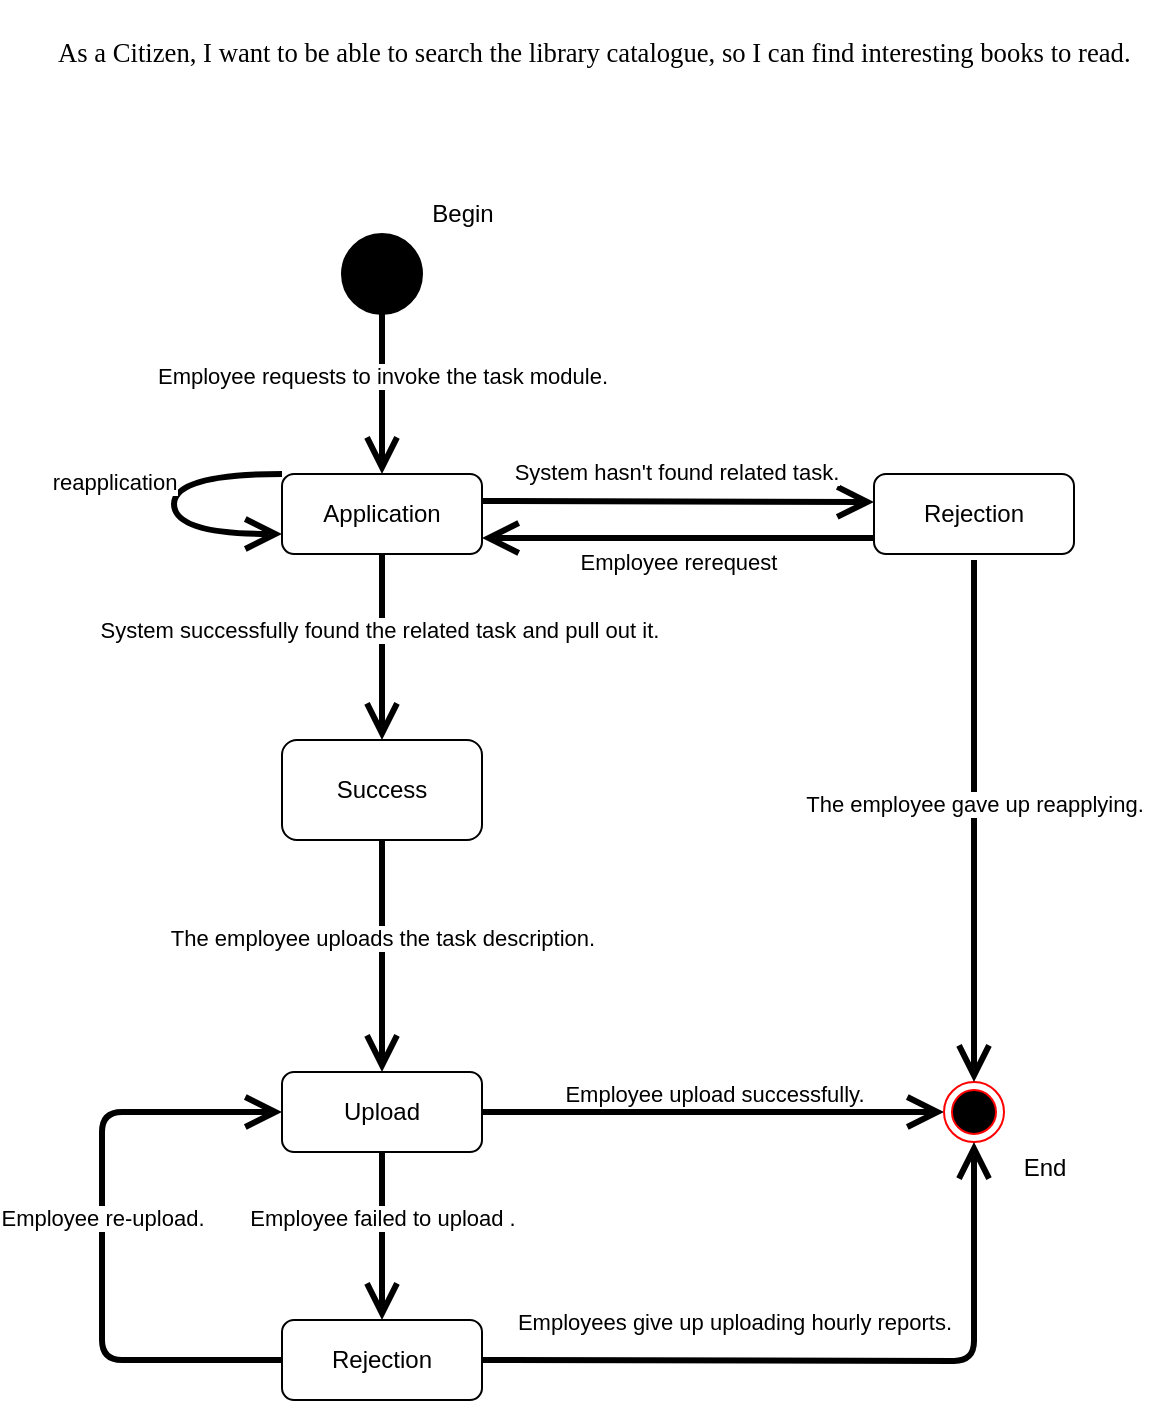 <mxfile version="13.7.9" type="device"><diagram id="3JaLZ1nHqiFGyLC40qZV" name="第 1 页"><mxGraphModel dx="754" dy="522" grid="0" gridSize="10" guides="1" tooltips="1" connect="1" arrows="1" fold="1" page="1" pageScale="1" pageWidth="827" pageHeight="1169" math="0" shadow="0"><root><mxCell id="0"/><mxCell id="1" parent="0"/><mxCell id="8XdJ35GgipmaSUKmENt5-1" value="" style="shape=ellipse;html=1;fillColor=#000000;fontSize=18;fontColor=#ffffff;" parent="1" vertex="1"><mxGeometry x="294" y="127" width="40" height="40" as="geometry"/></mxCell><mxCell id="8XdJ35GgipmaSUKmENt5-2" value="&lt;div&gt;&lt;p class=&quot;MsoNormal&quot;&gt;&lt;span style=&quot;font-family: &amp;quot;calibri&amp;quot; ; color: rgb(0 , 0 , 0) ; font-size: 10.0pt&quot;&gt;As a Citizen, I want to be able to search the library catalogue, so I can find interesting books to read.&lt;/span&gt;&lt;/p&gt;&lt;/div&gt;" style="text;whiteSpace=wrap;html=1;" parent="1" vertex="1"><mxGeometry x="150" y="10" width="550" height="70" as="geometry"/></mxCell><mxCell id="8XdJ35GgipmaSUKmENt5-3" value="Begin" style="text;html=1;align=center;verticalAlign=middle;resizable=0;points=[];autosize=1;" parent="1" vertex="1"><mxGeometry x="329" y="107" width="50" height="20" as="geometry"/></mxCell><mxCell id="8XdJ35GgipmaSUKmENt5-4" value="Application" style="shape=rect;rounded=1;html=1;whiteSpace=wrap;align=center;gradientColor=#ffffff;" parent="1" vertex="1"><mxGeometry x="264" y="247" width="100" height="40" as="geometry"/></mxCell><mxCell id="8XdJ35GgipmaSUKmENt5-5" value="Employee requests to invoke the task module." style="edgeStyle=none;html=1;endArrow=open;endSize=12;strokeWidth=3;verticalAlign=bottom;exitX=0.5;exitY=1;exitDx=0;exitDy=0;" parent="1" source="8XdJ35GgipmaSUKmENt5-1" edge="1"><mxGeometry width="160" relative="1" as="geometry"><mxPoint x="544" y="257" as="sourcePoint"/><mxPoint x="314" y="247" as="targetPoint"/></mxGeometry></mxCell><mxCell id="8XdJ35GgipmaSUKmENt5-7" value="Success" style="shape=rect;rounded=1;html=1;whiteSpace=wrap;align=center;" parent="1" vertex="1"><mxGeometry x="264" y="380" width="100" height="50" as="geometry"/></mxCell><mxCell id="8XdJ35GgipmaSUKmENt5-8" value="Upload" style="shape=rect;rounded=1;html=1;whiteSpace=wrap;align=center;" parent="1" vertex="1"><mxGeometry x="264" y="546" width="100" height="40" as="geometry"/></mxCell><mxCell id="8XdJ35GgipmaSUKmENt5-9" value="Rejection" style="shape=rect;rounded=1;html=1;whiteSpace=wrap;align=center;" parent="1" vertex="1"><mxGeometry x="264" y="670" width="100" height="40" as="geometry"/></mxCell><mxCell id="8XdJ35GgipmaSUKmENt5-10" value="System successfully found the related task and pull out it.&amp;nbsp;" style="edgeStyle=none;html=1;endArrow=open;endSize=12;strokeWidth=3;verticalAlign=bottom;exitX=0.5;exitY=1;exitDx=0;exitDy=0;" parent="1" source="8XdJ35GgipmaSUKmENt5-4" target="8XdJ35GgipmaSUKmENt5-7" edge="1"><mxGeometry width="160" relative="1" as="geometry"><mxPoint x="334" y="457" as="sourcePoint"/><mxPoint x="494" y="457" as="targetPoint"/></mxGeometry></mxCell><mxCell id="8XdJ35GgipmaSUKmENt5-11" value="The employee uploads the task description." style="edgeStyle=none;html=1;endArrow=open;endSize=12;strokeWidth=3;verticalAlign=bottom;exitX=0.5;exitY=1;exitDx=0;exitDy=0;entryX=0.5;entryY=0;entryDx=0;entryDy=0;" parent="1" source="8XdJ35GgipmaSUKmENt5-7" target="8XdJ35GgipmaSUKmENt5-8" edge="1"><mxGeometry width="160" relative="1" as="geometry"><mxPoint x="334" y="457" as="sourcePoint"/><mxPoint x="494" y="457" as="targetPoint"/></mxGeometry></mxCell><mxCell id="8XdJ35GgipmaSUKmENt5-12" value="Employee failed to upload ." style="edgeStyle=none;html=1;endArrow=open;endSize=12;strokeWidth=3;verticalAlign=bottom;exitX=0.5;exitY=1;exitDx=0;exitDy=0;entryX=0.5;entryY=0;entryDx=0;entryDy=0;" parent="1" source="8XdJ35GgipmaSUKmENt5-8" target="8XdJ35GgipmaSUKmENt5-9" edge="1"><mxGeometry width="160" relative="1" as="geometry"><mxPoint x="334" y="526" as="sourcePoint"/><mxPoint x="494" y="526" as="targetPoint"/></mxGeometry></mxCell><mxCell id="8XdJ35GgipmaSUKmENt5-13" value="Employee upload successfully." style="edgeStyle=none;html=1;endArrow=open;endSize=12;strokeWidth=3;verticalAlign=bottom;exitX=1;exitY=0.5;exitDx=0;exitDy=0;entryX=0;entryY=0.5;entryDx=0;entryDy=0;" parent="1" target="8XdJ35GgipmaSUKmENt5-26" edge="1"><mxGeometry width="160" relative="1" as="geometry"><mxPoint x="364" y="566" as="sourcePoint"/><mxPoint x="538" y="566" as="targetPoint"/></mxGeometry></mxCell><mxCell id="8XdJ35GgipmaSUKmENt5-18" value="Employee re-upload." style="edgeStyle=orthogonalEdgeStyle;html=1;endArrow=open;endSize=12;strokeWidth=3;verticalAlign=bottom;exitX=0;exitY=0.5;exitDx=0;exitDy=0;entryX=0;entryY=0.5;entryDx=0;entryDy=0;" parent="1" source="8XdJ35GgipmaSUKmENt5-9" target="8XdJ35GgipmaSUKmENt5-8" edge="1"><mxGeometry width="160" relative="1" as="geometry"><mxPoint x="254" y="526" as="sourcePoint"/><mxPoint x="414" y="526" as="targetPoint"/><Array as="points"><mxPoint x="174" y="690"/><mxPoint x="174" y="566"/></Array></mxGeometry></mxCell><mxCell id="8XdJ35GgipmaSUKmENt5-19" value="reapplication" style="edgeStyle=orthogonalEdgeStyle;html=1;endArrow=open;endSize=12;strokeWidth=3;verticalAlign=bottom;curved=1;entryX=0;entryY=0.75;entryDx=0;entryDy=0;exitX=0;exitY=0;exitDx=0;exitDy=0;" parent="1" source="8XdJ35GgipmaSUKmENt5-4" target="8XdJ35GgipmaSUKmENt5-4" edge="1"><mxGeometry x="-0.217" y="33" width="160" relative="1" as="geometry"><mxPoint x="260" y="247" as="sourcePoint"/><mxPoint x="474" y="257" as="targetPoint"/><Array as="points"><mxPoint x="210" y="247"/><mxPoint x="210" y="277"/></Array><mxPoint x="-63" y="13" as="offset"/></mxGeometry></mxCell><mxCell id="8XdJ35GgipmaSUKmENt5-21" value="End" style="text;html=1;align=center;verticalAlign=middle;resizable=0;points=[];autosize=1;" parent="1" vertex="1"><mxGeometry x="629" y="585" width="31" height="18" as="geometry"/></mxCell><mxCell id="8XdJ35GgipmaSUKmENt5-22" value="System hasn't found related task." style="edgeStyle=none;html=1;endArrow=open;endSize=12;strokeWidth=3;verticalAlign=bottom;exitX=1;exitY=0.5;exitDx=0;exitDy=0;entryX=0;entryY=0.5;entryDx=0;entryDy=0;" parent="1" edge="1"><mxGeometry x="-0.011" y="7" width="160" relative="1" as="geometry"><mxPoint x="364" y="260.5" as="sourcePoint"/><mxPoint x="560" y="261" as="targetPoint"/><mxPoint y="1" as="offset"/></mxGeometry></mxCell><mxCell id="8XdJ35GgipmaSUKmENt5-23" value="Rejection" style="shape=rect;rounded=1;html=1;whiteSpace=wrap;align=center;" parent="1" vertex="1"><mxGeometry x="560" y="247" width="100" height="40" as="geometry"/></mxCell><mxCell id="8XdJ35GgipmaSUKmENt5-25" value="Employee rerequest" style="edgeStyle=elbowEdgeStyle;html=1;endArrow=open;endSize=12;strokeWidth=3;verticalAlign=bottom;exitX=0;exitY=1;exitDx=0;exitDy=0;entryX=1;entryY=1;entryDx=0;entryDy=0;" parent="1" edge="1"><mxGeometry y="21" width="160" relative="1" as="geometry"><mxPoint x="560" y="279" as="sourcePoint"/><mxPoint x="364" y="279" as="targetPoint"/><mxPoint as="offset"/></mxGeometry></mxCell><mxCell id="8XdJ35GgipmaSUKmENt5-26" value="" style="ellipse;html=1;shape=endState;fillColor=#000000;strokeColor=#ff0000;" parent="1" vertex="1"><mxGeometry x="595" y="551" width="30" height="30" as="geometry"/></mxCell><mxCell id="8XdJ35GgipmaSUKmENt5-28" value="Employees give up uploading hourly reports." style="edgeStyle=orthogonalEdgeStyle;html=1;endArrow=open;endSize=12;strokeWidth=3;verticalAlign=bottom;exitX=1;exitY=0.5;exitDx=0;exitDy=0;entryX=0.5;entryY=1;entryDx=0;entryDy=0;" parent="1" target="8XdJ35GgipmaSUKmENt5-26" edge="1"><mxGeometry x="-0.29" y="10" width="160" relative="1" as="geometry"><mxPoint x="364" y="690" as="sourcePoint"/><mxPoint x="570" y="690" as="targetPoint"/><mxPoint as="offset"/></mxGeometry></mxCell><mxCell id="8XdJ35GgipmaSUKmENt5-29" value="The employee gave up reapplying." style="edgeStyle=none;html=1;endArrow=open;endSize=12;strokeWidth=3;verticalAlign=bottom;entryX=0.5;entryY=0;entryDx=0;entryDy=0;" parent="1" target="8XdJ35GgipmaSUKmENt5-26" edge="1"><mxGeometry width="160" relative="1" as="geometry"><mxPoint x="610" y="290" as="sourcePoint"/><mxPoint x="688" y="430" as="targetPoint"/></mxGeometry></mxCell></root></mxGraphModel></diagram></mxfile>